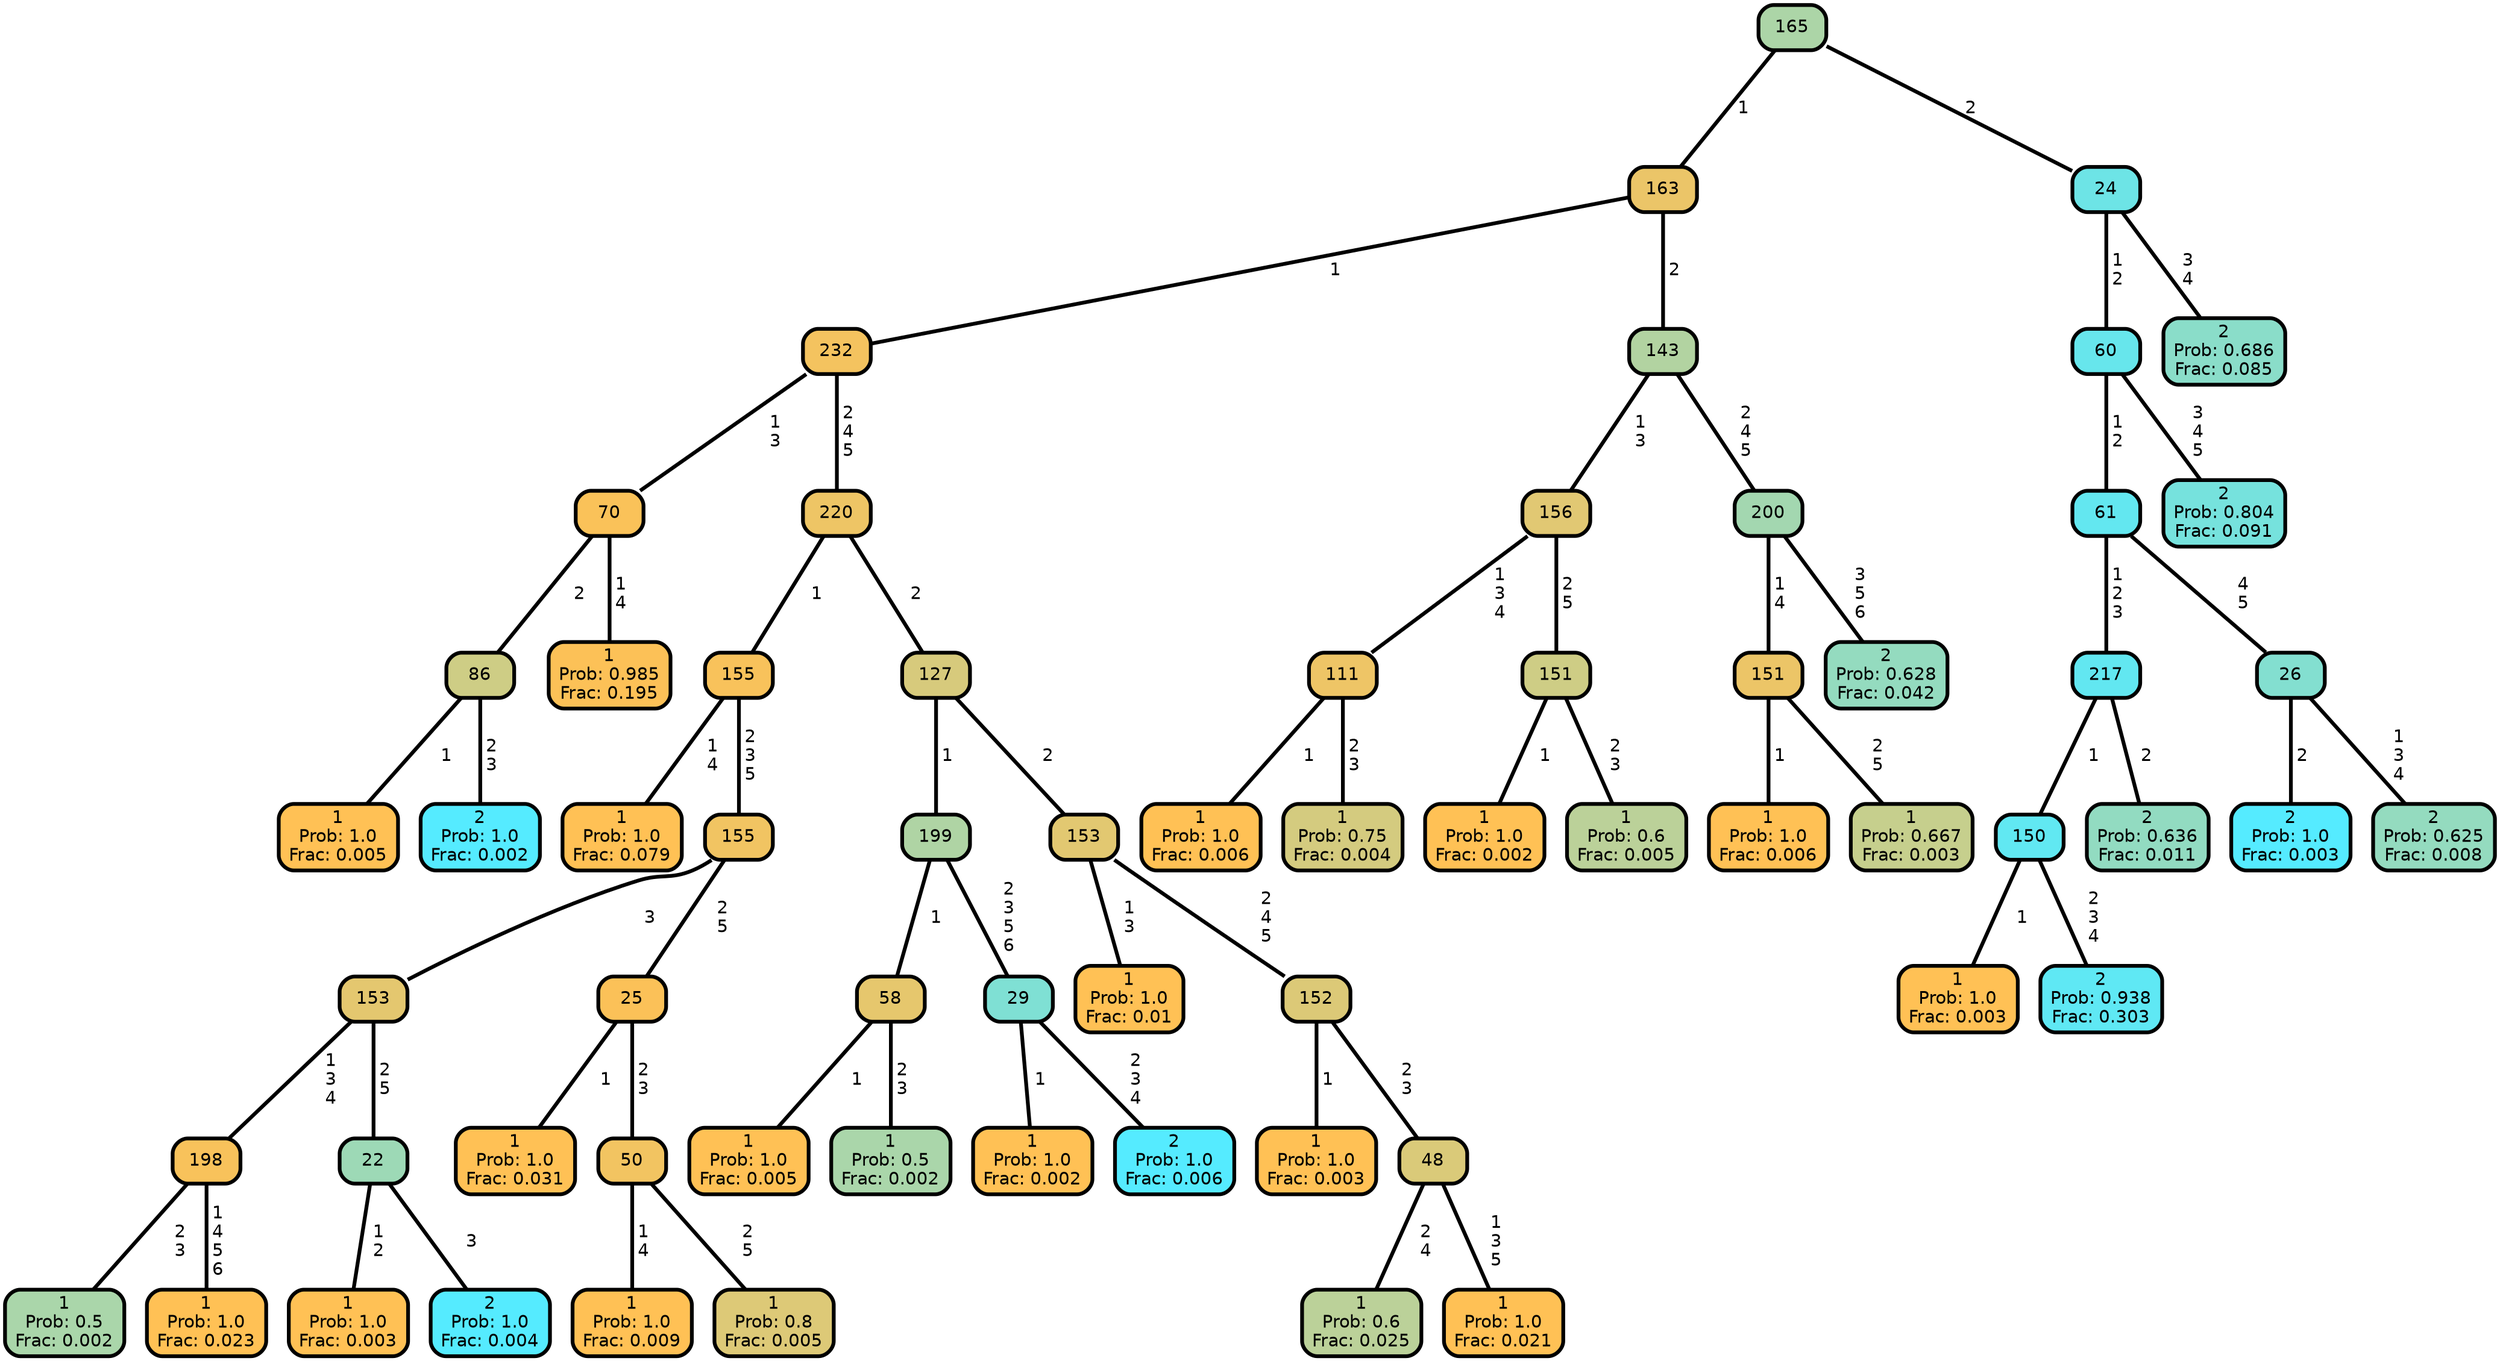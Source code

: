 graph Tree {
node [shape=box, style="filled, rounded",color="black",penwidth="3",fontcolor="black",                 fontname=helvetica] ;
graph [ranksep="0 equally", splines=straight,                 bgcolor=transparent, dpi=200] ;
edge [fontname=helvetica, color=black] ;
0 [label="1
Prob: 1.0
Frac: 0.005", fillcolor="#ffc155"] ;
1 [label="86", fillcolor="#cecd85"] ;
2 [label="2
Prob: 1.0
Frac: 0.002", fillcolor="#55ebff"] ;
3 [label="70", fillcolor="#fac259"] ;
4 [label="1
Prob: 0.985
Frac: 0.195", fillcolor="#fcc157"] ;
5 [label="232", fillcolor="#f4c35f"] ;
6 [label="1
Prob: 1.0
Frac: 0.079", fillcolor="#ffc155"] ;
7 [label="155", fillcolor="#f8c25b"] ;
8 [label="1
Prob: 0.5
Frac: 0.002", fillcolor="#aad6aa"] ;
9 [label="198", fillcolor="#f8c25b"] ;
10 [label="1
Prob: 1.0
Frac: 0.023", fillcolor="#ffc155"] ;
11 [label="153", fillcolor="#e4c76f"] ;
12 [label="1
Prob: 1.0
Frac: 0.003", fillcolor="#ffc155"] ;
13 [label="22", fillcolor="#9dd9b6"] ;
14 [label="2
Prob: 1.0
Frac: 0.004", fillcolor="#55ebff"] ;
15 [label="155", fillcolor="#f1c462"] ;
16 [label="1
Prob: 1.0
Frac: 0.031", fillcolor="#ffc155"] ;
17 [label="25", fillcolor="#fbc158"] ;
18 [label="1
Prob: 1.0
Frac: 0.009", fillcolor="#ffc155"] ;
19 [label="50", fillcolor="#f2c461"] ;
20 [label="1
Prob: 0.8
Frac: 0.005", fillcolor="#ddc977"] ;
21 [label="220", fillcolor="#eec565"] ;
22 [label="1
Prob: 1.0
Frac: 0.005", fillcolor="#ffc155"] ;
23 [label="58", fillcolor="#e6c76d"] ;
24 [label="1
Prob: 0.5
Frac: 0.002", fillcolor="#aad6aa"] ;
25 [label="199", fillcolor="#afd4a4"] ;
26 [label="1
Prob: 1.0
Frac: 0.002", fillcolor="#ffc155"] ;
27 [label="29", fillcolor="#7fe0d4"] ;
28 [label="2
Prob: 1.0
Frac: 0.006", fillcolor="#55ebff"] ;
29 [label="127", fillcolor="#d7ca7c"] ;
30 [label="1
Prob: 1.0
Frac: 0.01", fillcolor="#ffc155"] ;
31 [label="153", fillcolor="#e2c871"] ;
32 [label="1
Prob: 1.0
Frac: 0.003", fillcolor="#ffc155"] ;
33 [label="152", fillcolor="#dcc977"] ;
34 [label="1
Prob: 0.6
Frac: 0.025", fillcolor="#bbd199"] ;
35 [label="48", fillcolor="#daca79"] ;
36 [label="1
Prob: 1.0
Frac: 0.021", fillcolor="#ffc155"] ;
37 [label="163", fillcolor="#ebc568"] ;
38 [label="1
Prob: 1.0
Frac: 0.006", fillcolor="#ffc155"] ;
39 [label="111", fillcolor="#eec566"] ;
40 [label="1
Prob: 0.75
Frac: 0.004", fillcolor="#d4cb7f"] ;
41 [label="156", fillcolor="#e1c873"] ;
42 [label="1
Prob: 1.0
Frac: 0.002", fillcolor="#ffc155"] ;
43 [label="151", fillcolor="#cecd85"] ;
44 [label="1
Prob: 0.6
Frac: 0.005", fillcolor="#bbd199"] ;
45 [label="143", fillcolor="#b2d3a1"] ;
46 [label="1
Prob: 1.0
Frac: 0.006", fillcolor="#ffc155"] ;
47 [label="151", fillcolor="#ecc567"] ;
48 [label="1
Prob: 0.667
Frac: 0.003", fillcolor="#c6cf8d"] ;
49 [label="200", fillcolor="#a3d7b0"] ;
50 [label="2
Prob: 0.628
Frac: 0.042", fillcolor="#94dbbf"] ;
51 [label="165", fillcolor="#acd5a7"] ;
52 [label="1
Prob: 1.0
Frac: 0.003", fillcolor="#ffc155"] ;
53 [label="150", fillcolor="#61e8f2"] ;
54 [label="2
Prob: 0.938
Frac: 0.303", fillcolor="#5fe8f4"] ;
55 [label="217", fillcolor="#62e7f1"] ;
56 [label="2
Prob: 0.636
Frac: 0.011", fillcolor="#92dbc1"] ;
57 [label="61", fillcolor="#63e7f0"] ;
58 [label="2
Prob: 1.0
Frac: 0.003", fillcolor="#55ebff"] ;
59 [label="26", fillcolor="#83dfd0"] ;
60 [label="2
Prob: 0.625
Frac: 0.008", fillcolor="#94dbbf"] ;
61 [label="60", fillcolor="#67e6ec"] ;
62 [label="2
Prob: 0.804
Frac: 0.091", fillcolor="#76e2dd"] ;
63 [label="24", fillcolor="#6de4e6"] ;
64 [label="2
Prob: 0.686
Frac: 0.085", fillcolor="#8addc9"] ;
1 -- 0 [label=" 1",penwidth=3] ;
1 -- 2 [label=" 2\n 3",penwidth=3] ;
3 -- 1 [label=" 2",penwidth=3] ;
3 -- 4 [label=" 1\n 4",penwidth=3] ;
5 -- 3 [label=" 1\n 3",penwidth=3] ;
5 -- 21 [label=" 2\n 4\n 5",penwidth=3] ;
7 -- 6 [label=" 1\n 4",penwidth=3] ;
7 -- 15 [label=" 2\n 3\n 5",penwidth=3] ;
9 -- 8 [label=" 2\n 3",penwidth=3] ;
9 -- 10 [label=" 1\n 4\n 5\n 6",penwidth=3] ;
11 -- 9 [label=" 1\n 3\n 4",penwidth=3] ;
11 -- 13 [label=" 2\n 5",penwidth=3] ;
13 -- 12 [label=" 1\n 2",penwidth=3] ;
13 -- 14 [label=" 3",penwidth=3] ;
15 -- 11 [label=" 3",penwidth=3] ;
15 -- 17 [label=" 2\n 5",penwidth=3] ;
17 -- 16 [label=" 1",penwidth=3] ;
17 -- 19 [label=" 2\n 3",penwidth=3] ;
19 -- 18 [label=" 1\n 4",penwidth=3] ;
19 -- 20 [label=" 2\n 5",penwidth=3] ;
21 -- 7 [label=" 1",penwidth=3] ;
21 -- 29 [label=" 2",penwidth=3] ;
23 -- 22 [label=" 1",penwidth=3] ;
23 -- 24 [label=" 2\n 3",penwidth=3] ;
25 -- 23 [label=" 1",penwidth=3] ;
25 -- 27 [label=" 2\n 3\n 5\n 6",penwidth=3] ;
27 -- 26 [label=" 1",penwidth=3] ;
27 -- 28 [label=" 2\n 3\n 4",penwidth=3] ;
29 -- 25 [label=" 1",penwidth=3] ;
29 -- 31 [label=" 2",penwidth=3] ;
31 -- 30 [label=" 1\n 3",penwidth=3] ;
31 -- 33 [label=" 2\n 4\n 5",penwidth=3] ;
33 -- 32 [label=" 1",penwidth=3] ;
33 -- 35 [label=" 2\n 3",penwidth=3] ;
35 -- 34 [label=" 2\n 4",penwidth=3] ;
35 -- 36 [label=" 1\n 3\n 5",penwidth=3] ;
37 -- 5 [label=" 1",penwidth=3] ;
37 -- 45 [label=" 2",penwidth=3] ;
39 -- 38 [label=" 1",penwidth=3] ;
39 -- 40 [label=" 2\n 3",penwidth=3] ;
41 -- 39 [label=" 1\n 3\n 4",penwidth=3] ;
41 -- 43 [label=" 2\n 5",penwidth=3] ;
43 -- 42 [label=" 1",penwidth=3] ;
43 -- 44 [label=" 2\n 3",penwidth=3] ;
45 -- 41 [label=" 1\n 3",penwidth=3] ;
45 -- 49 [label=" 2\n 4\n 5",penwidth=3] ;
47 -- 46 [label=" 1",penwidth=3] ;
47 -- 48 [label=" 2\n 5",penwidth=3] ;
49 -- 47 [label=" 1\n 4",penwidth=3] ;
49 -- 50 [label=" 3\n 5\n 6",penwidth=3] ;
51 -- 37 [label=" 1",penwidth=3] ;
51 -- 63 [label=" 2",penwidth=3] ;
53 -- 52 [label=" 1",penwidth=3] ;
53 -- 54 [label=" 2\n 3\n 4",penwidth=3] ;
55 -- 53 [label=" 1",penwidth=3] ;
55 -- 56 [label=" 2",penwidth=3] ;
57 -- 55 [label=" 1\n 2\n 3",penwidth=3] ;
57 -- 59 [label=" 4\n 5",penwidth=3] ;
59 -- 58 [label=" 2",penwidth=3] ;
59 -- 60 [label=" 1\n 3\n 4",penwidth=3] ;
61 -- 57 [label=" 1\n 2",penwidth=3] ;
61 -- 62 [label=" 3\n 4\n 5",penwidth=3] ;
63 -- 61 [label=" 1\n 2",penwidth=3] ;
63 -- 64 [label=" 3\n 4",penwidth=3] ;
{rank = same;}}